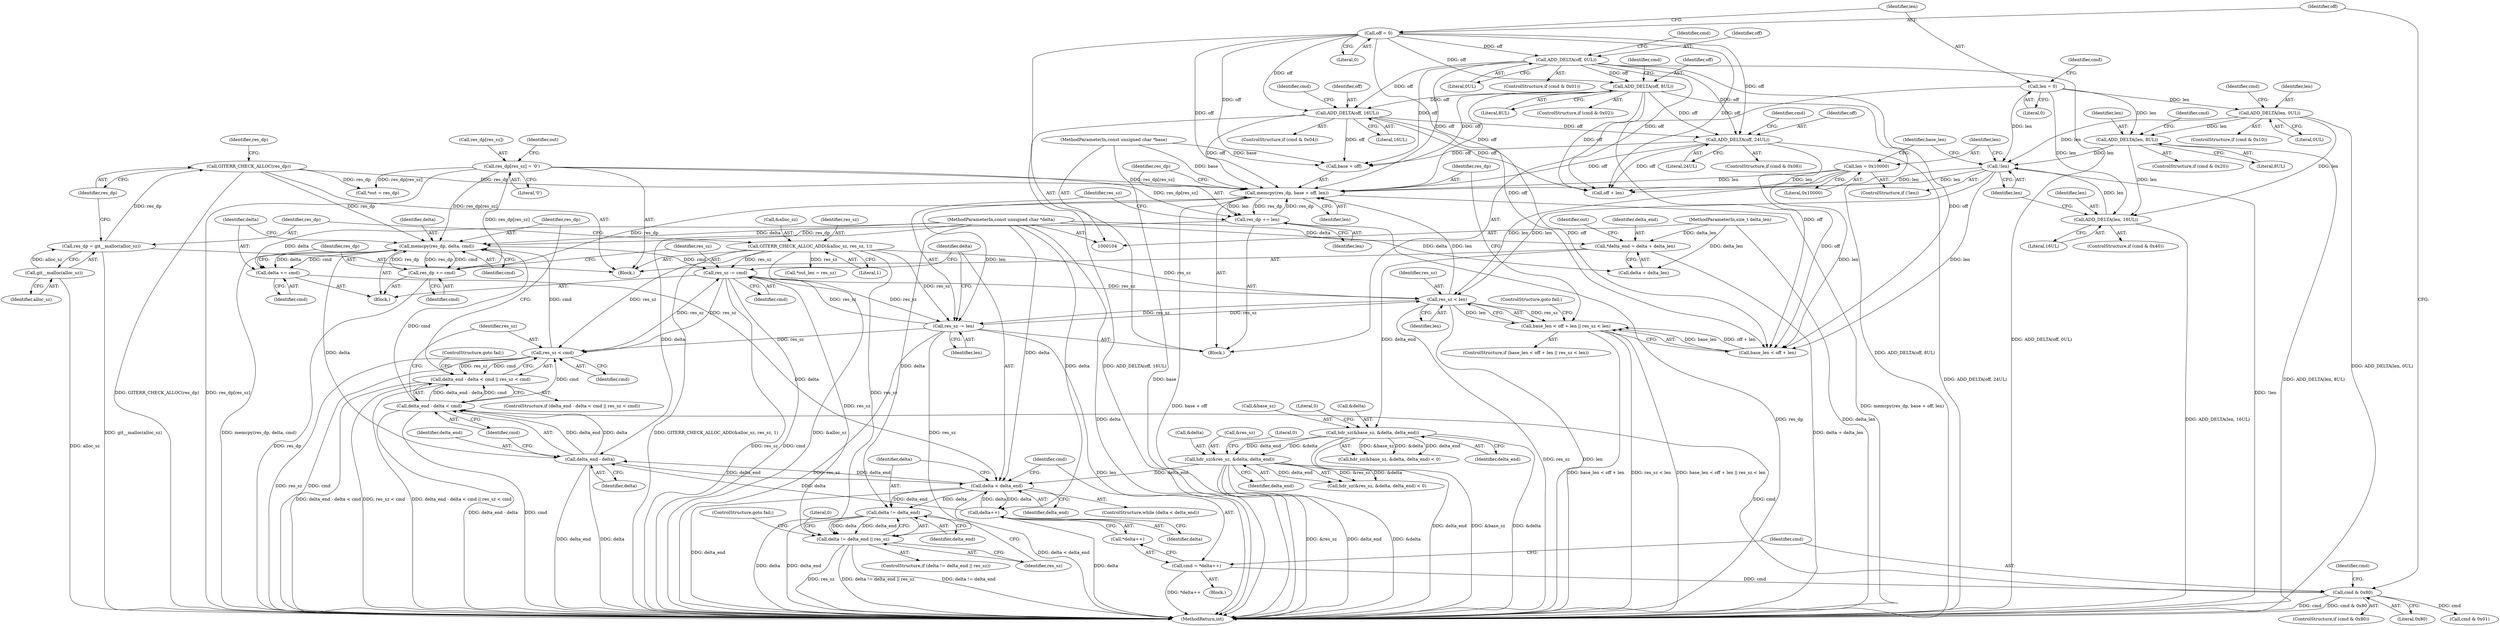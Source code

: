 digraph "0_libgit2_9844d38bed10e9ff17174434b3421b227ae710f3@API" {
"1000280" [label="(Call,memcpy(res_dp, base + off, len))"];
"1000177" [label="(Call,res_dp[res_sz] = '\0')"];
"1000314" [label="(Call,res_dp += cmd)"];
"1000307" [label="(Call,memcpy(res_dp, delta, cmd))"];
"1000286" [label="(Call,res_dp += len)"];
"1000280" [label="(Call,memcpy(res_dp, base + off, len))"];
"1000175" [label="(Call,GITERR_CHECK_ALLOC(res_dp))"];
"1000171" [label="(Call,res_dp = git__malloc(alloc_sz))"];
"1000173" [label="(Call,git__malloc(alloc_sz))"];
"1000107" [label="(MethodParameterIn,const unsigned char *base)"];
"1000232" [label="(Call,ADD_DELTA(off, 16UL))"];
"1000207" [label="(Call,off = 0)"];
"1000225" [label="(Call,ADD_DELTA(off, 8UL))"];
"1000218" [label="(Call,ADD_DELTA(off, 0UL))"];
"1000239" [label="(Call,ADD_DELTA(off, 24UL))"];
"1000276" [label="(Call,res_sz < len)"];
"1000289" [label="(Call,res_sz -= len)"];
"1000317" [label="(Call,res_sz -= cmd)"];
"1000303" [label="(Call,res_sz < cmd)"];
"1000166" [label="(Call,GITERR_CHECK_ALLOC_ADD(&alloc_sz, res_sz, 1))"];
"1000298" [label="(Call,delta_end - delta < cmd)"];
"1000299" [label="(Call,delta_end - delta)"];
"1000191" [label="(Call,delta < delta_end)"];
"1000311" [label="(Call,delta += cmd)"];
"1000109" [label="(MethodParameterIn,const unsigned char *delta)"];
"1000199" [label="(Call,delta++)"];
"1000152" [label="(Call,hdr_sz(&res_sz, &delta, delta_end))"];
"1000133" [label="(Call,hdr_sz(&base_sz, &delta, delta_end))"];
"1000113" [label="(Call,*delta_end = delta + delta_len)"];
"1000110" [label="(MethodParameterIn,size_t delta_len)"];
"1000202" [label="(Call,cmd & 0x80)"];
"1000196" [label="(Call,cmd = *delta++)"];
"1000264" [label="(Call,!len)"];
"1000253" [label="(Call,ADD_DELTA(len, 8UL))"];
"1000211" [label="(Call,len = 0)"];
"1000246" [label="(Call,ADD_DELTA(len, 0UL))"];
"1000260" [label="(Call,ADD_DELTA(len, 16UL))"];
"1000266" [label="(Call,len = 0x10000)"];
"1000270" [label="(Call,base_len < off + len || res_sz < len)"];
"1000297" [label="(Call,delta_end - delta < cmd || res_sz < cmd)"];
"1000325" [label="(Call,delta != delta_end)"];
"1000324" [label="(Call,delta != delta_end || res_sz)"];
"1000182" [label="(Call,*out = res_dp)"];
"1000242" [label="(ControlStructure,if (cmd & 0x10))"];
"1000326" [label="(Identifier,delta)"];
"1000315" [label="(Identifier,res_dp)"];
"1000220" [label="(Literal,0UL)"];
"1000258" [label="(Identifier,cmd)"];
"1000311" [label="(Call,delta += cmd)"];
"1000314" [label="(Call,res_dp += cmd)"];
"1000186" [label="(Call,*out_len = res_sz)"];
"1000151" [label="(Call,hdr_sz(&res_sz, &delta, delta_end) < 0)"];
"1000232" [label="(Call,ADD_DELTA(off, 16UL))"];
"1000273" [label="(Call,off + len)"];
"1000212" [label="(Identifier,len)"];
"1000270" [label="(Call,base_len < off + len || res_sz < len)"];
"1000301" [label="(Identifier,delta)"];
"1000277" [label="(Identifier,res_sz)"];
"1000213" [label="(Literal,0)"];
"1000219" [label="(Identifier,off)"];
"1000290" [label="(Identifier,res_sz)"];
"1000271" [label="(Call,base_len < off + len)"];
"1000211" [label="(Call,len = 0)"];
"1000124" [label="(Identifier,out)"];
"1000178" [label="(Call,res_dp[res_sz])"];
"1000240" [label="(Identifier,off)"];
"1000265" [label="(Identifier,len)"];
"1000304" [label="(Identifier,res_sz)"];
"1000228" [label="(ControlStructure,if (cmd & 0x04))"];
"1000233" [label="(Identifier,off)"];
"1000241" [label="(Literal,24UL)"];
"1000115" [label="(Call,delta + delta_len)"];
"1000179" [label="(Identifier,res_dp)"];
"1000306" [label="(ControlStructure,goto fail;)"];
"1000176" [label="(Identifier,res_dp)"];
"1000170" [label="(Literal,1)"];
"1000313" [label="(Identifier,cmd)"];
"1000132" [label="(Call,hdr_sz(&base_sz, &delta, delta_end) < 0)"];
"1000114" [label="(Identifier,delta_end)"];
"1000234" [label="(Literal,16UL)"];
"1000209" [label="(Literal,0)"];
"1000328" [label="(Identifier,res_sz)"];
"1000227" [label="(Literal,8UL)"];
"1000325" [label="(Call,delta != delta_end)"];
"1000287" [label="(Identifier,res_dp)"];
"1000319" [label="(Identifier,cmd)"];
"1000247" [label="(Identifier,len)"];
"1000177" [label="(Call,res_dp[res_sz] = '\0')"];
"1000297" [label="(Call,delta_end - delta < cmd || res_sz < cmd)"];
"1000291" [label="(Identifier,len)"];
"1000167" [label="(Call,&alloc_sz)"];
"1000256" [label="(ControlStructure,if (cmd & 0x40))"];
"1000215" [label="(Call,cmd & 0x01)"];
"1000331" [label="(Literal,0)"];
"1000205" [label="(Block,)"];
"1000248" [label="(Literal,0UL)"];
"1000109" [label="(MethodParameterIn,const unsigned char *delta)"];
"1000171" [label="(Call,res_dp = git__malloc(alloc_sz))"];
"1000323" [label="(ControlStructure,if (delta != delta_end || res_sz))"];
"1000251" [label="(Identifier,cmd)"];
"1000136" [label="(Call,&delta)"];
"1000309" [label="(Identifier,delta)"];
"1000216" [label="(Identifier,cmd)"];
"1000308" [label="(Identifier,res_dp)"];
"1000169" [label="(Identifier,res_sz)"];
"1000200" [label="(Identifier,delta)"];
"1000264" [label="(Call,!len)"];
"1000244" [label="(Identifier,cmd)"];
"1000272" [label="(Identifier,base_len)"];
"1000226" [label="(Identifier,off)"];
"1000263" [label="(ControlStructure,if (!len))"];
"1000288" [label="(Identifier,len)"];
"1000192" [label="(Identifier,delta)"];
"1000260" [label="(Call,ADD_DELTA(len, 16UL))"];
"1000310" [label="(Identifier,cmd)"];
"1000318" [label="(Identifier,res_sz)"];
"1000296" [label="(ControlStructure,if (delta_end - delta < cmd || res_sz < cmd))"];
"1000285" [label="(Identifier,len)"];
"1000279" [label="(ControlStructure,goto fail;)"];
"1000175" [label="(Call,GITERR_CHECK_ALLOC(res_dp))"];
"1000281" [label="(Identifier,res_dp)"];
"1000294" [label="(Identifier,cmd)"];
"1000249" [label="(ControlStructure,if (cmd & 0x20))"];
"1000303" [label="(Call,res_sz < cmd)"];
"1000157" [label="(Identifier,delta_end)"];
"1000111" [label="(Block,)"];
"1000155" [label="(Call,&delta)"];
"1000204" [label="(Literal,0x80)"];
"1000110" [label="(MethodParameterIn,size_t delta_len)"];
"1000305" [label="(Identifier,cmd)"];
"1000190" [label="(ControlStructure,while (delta < delta_end))"];
"1000289" [label="(Call,res_sz -= len)"];
"1000299" [label="(Call,delta_end - delta)"];
"1000230" [label="(Identifier,cmd)"];
"1000300" [label="(Identifier,delta_end)"];
"1000153" [label="(Call,&res_sz)"];
"1000133" [label="(Call,hdr_sz(&base_sz, &delta, delta_end))"];
"1000107" [label="(MethodParameterIn,const unsigned char *base)"];
"1000282" [label="(Call,base + off)"];
"1000269" [label="(ControlStructure,if (base_len < off + len || res_sz < len))"];
"1000329" [label="(ControlStructure,goto fail;)"];
"1000253" [label="(Call,ADD_DELTA(len, 8UL))"];
"1000268" [label="(Literal,0x10000)"];
"1000134" [label="(Call,&base_sz)"];
"1000280" [label="(Call,memcpy(res_dp, base + off, len))"];
"1000174" [label="(Identifier,alloc_sz)"];
"1000152" [label="(Call,hdr_sz(&res_sz, &delta, delta_end))"];
"1000276" [label="(Call,res_sz < len)"];
"1000317" [label="(Call,res_sz -= cmd)"];
"1000158" [label="(Literal,0)"];
"1000208" [label="(Identifier,off)"];
"1000262" [label="(Literal,16UL)"];
"1000324" [label="(Call,delta != delta_end || res_sz)"];
"1000254" [label="(Identifier,len)"];
"1000278" [label="(Identifier,len)"];
"1000327" [label="(Identifier,delta_end)"];
"1000197" [label="(Identifier,cmd)"];
"1000166" [label="(Call,GITERR_CHECK_ALLOC_ADD(&alloc_sz, res_sz, 1))"];
"1000139" [label="(Literal,0)"];
"1000307" [label="(Call,memcpy(res_dp, delta, cmd))"];
"1000198" [label="(Call,*delta++)"];
"1000196" [label="(Call,cmd = *delta++)"];
"1000316" [label="(Identifier,cmd)"];
"1000221" [label="(ControlStructure,if (cmd & 0x02))"];
"1000267" [label="(Identifier,len)"];
"1000246" [label="(Call,ADD_DELTA(len, 0UL))"];
"1000191" [label="(Call,delta < delta_end)"];
"1000223" [label="(Identifier,cmd)"];
"1000194" [label="(Block,)"];
"1000225" [label="(Call,ADD_DELTA(off, 8UL))"];
"1000295" [label="(Block,)"];
"1000286" [label="(Call,res_dp += len)"];
"1000113" [label="(Call,*delta_end = delta + delta_len)"];
"1000184" [label="(Identifier,out)"];
"1000138" [label="(Identifier,delta_end)"];
"1000214" [label="(ControlStructure,if (cmd & 0x01))"];
"1000203" [label="(Identifier,cmd)"];
"1000298" [label="(Call,delta_end - delta < cmd)"];
"1000312" [label="(Identifier,delta)"];
"1000237" [label="(Identifier,cmd)"];
"1000266" [label="(Call,len = 0x10000)"];
"1000207" [label="(Call,off = 0)"];
"1000255" [label="(Literal,8UL)"];
"1000235" [label="(ControlStructure,if (cmd & 0x08))"];
"1000202" [label="(Call,cmd & 0x80)"];
"1000350" [label="(MethodReturn,int)"];
"1000201" [label="(ControlStructure,if (cmd & 0x80))"];
"1000261" [label="(Identifier,len)"];
"1000218" [label="(Call,ADD_DELTA(off, 0UL))"];
"1000173" [label="(Call,git__malloc(alloc_sz))"];
"1000172" [label="(Identifier,res_dp)"];
"1000199" [label="(Call,delta++)"];
"1000193" [label="(Identifier,delta_end)"];
"1000302" [label="(Identifier,cmd)"];
"1000239" [label="(Call,ADD_DELTA(off, 24UL))"];
"1000181" [label="(Literal,'\0')"];
"1000280" -> "1000205"  [label="AST: "];
"1000280" -> "1000285"  [label="CFG: "];
"1000281" -> "1000280"  [label="AST: "];
"1000282" -> "1000280"  [label="AST: "];
"1000285" -> "1000280"  [label="AST: "];
"1000287" -> "1000280"  [label="CFG: "];
"1000280" -> "1000350"  [label="DDG: base + off"];
"1000280" -> "1000350"  [label="DDG: memcpy(res_dp, base + off, len)"];
"1000177" -> "1000280"  [label="DDG: res_dp[res_sz]"];
"1000314" -> "1000280"  [label="DDG: res_dp"];
"1000286" -> "1000280"  [label="DDG: res_dp"];
"1000175" -> "1000280"  [label="DDG: res_dp"];
"1000107" -> "1000280"  [label="DDG: base"];
"1000232" -> "1000280"  [label="DDG: off"];
"1000239" -> "1000280"  [label="DDG: off"];
"1000207" -> "1000280"  [label="DDG: off"];
"1000225" -> "1000280"  [label="DDG: off"];
"1000218" -> "1000280"  [label="DDG: off"];
"1000276" -> "1000280"  [label="DDG: len"];
"1000264" -> "1000280"  [label="DDG: len"];
"1000266" -> "1000280"  [label="DDG: len"];
"1000280" -> "1000286"  [label="DDG: len"];
"1000280" -> "1000286"  [label="DDG: res_dp"];
"1000280" -> "1000289"  [label="DDG: len"];
"1000177" -> "1000111"  [label="AST: "];
"1000177" -> "1000181"  [label="CFG: "];
"1000178" -> "1000177"  [label="AST: "];
"1000181" -> "1000177"  [label="AST: "];
"1000184" -> "1000177"  [label="CFG: "];
"1000177" -> "1000350"  [label="DDG: res_dp[res_sz]"];
"1000177" -> "1000182"  [label="DDG: res_dp[res_sz]"];
"1000177" -> "1000286"  [label="DDG: res_dp[res_sz]"];
"1000177" -> "1000307"  [label="DDG: res_dp[res_sz]"];
"1000177" -> "1000314"  [label="DDG: res_dp[res_sz]"];
"1000314" -> "1000295"  [label="AST: "];
"1000314" -> "1000316"  [label="CFG: "];
"1000315" -> "1000314"  [label="AST: "];
"1000316" -> "1000314"  [label="AST: "];
"1000318" -> "1000314"  [label="CFG: "];
"1000314" -> "1000350"  [label="DDG: res_dp"];
"1000314" -> "1000307"  [label="DDG: res_dp"];
"1000307" -> "1000314"  [label="DDG: cmd"];
"1000307" -> "1000314"  [label="DDG: res_dp"];
"1000307" -> "1000295"  [label="AST: "];
"1000307" -> "1000310"  [label="CFG: "];
"1000308" -> "1000307"  [label="AST: "];
"1000309" -> "1000307"  [label="AST: "];
"1000310" -> "1000307"  [label="AST: "];
"1000312" -> "1000307"  [label="CFG: "];
"1000307" -> "1000350"  [label="DDG: memcpy(res_dp, delta, cmd)"];
"1000286" -> "1000307"  [label="DDG: res_dp"];
"1000175" -> "1000307"  [label="DDG: res_dp"];
"1000299" -> "1000307"  [label="DDG: delta"];
"1000109" -> "1000307"  [label="DDG: delta"];
"1000303" -> "1000307"  [label="DDG: cmd"];
"1000298" -> "1000307"  [label="DDG: cmd"];
"1000307" -> "1000311"  [label="DDG: cmd"];
"1000307" -> "1000311"  [label="DDG: delta"];
"1000307" -> "1000317"  [label="DDG: cmd"];
"1000286" -> "1000205"  [label="AST: "];
"1000286" -> "1000288"  [label="CFG: "];
"1000287" -> "1000286"  [label="AST: "];
"1000288" -> "1000286"  [label="AST: "];
"1000290" -> "1000286"  [label="CFG: "];
"1000286" -> "1000350"  [label="DDG: res_dp"];
"1000175" -> "1000111"  [label="AST: "];
"1000175" -> "1000176"  [label="CFG: "];
"1000176" -> "1000175"  [label="AST: "];
"1000179" -> "1000175"  [label="CFG: "];
"1000175" -> "1000350"  [label="DDG: GITERR_CHECK_ALLOC(res_dp)"];
"1000171" -> "1000175"  [label="DDG: res_dp"];
"1000175" -> "1000182"  [label="DDG: res_dp"];
"1000171" -> "1000111"  [label="AST: "];
"1000171" -> "1000173"  [label="CFG: "];
"1000172" -> "1000171"  [label="AST: "];
"1000173" -> "1000171"  [label="AST: "];
"1000176" -> "1000171"  [label="CFG: "];
"1000171" -> "1000350"  [label="DDG: git__malloc(alloc_sz)"];
"1000173" -> "1000171"  [label="DDG: alloc_sz"];
"1000173" -> "1000174"  [label="CFG: "];
"1000174" -> "1000173"  [label="AST: "];
"1000173" -> "1000350"  [label="DDG: alloc_sz"];
"1000107" -> "1000104"  [label="AST: "];
"1000107" -> "1000350"  [label="DDG: base"];
"1000107" -> "1000282"  [label="DDG: base"];
"1000232" -> "1000228"  [label="AST: "];
"1000232" -> "1000234"  [label="CFG: "];
"1000233" -> "1000232"  [label="AST: "];
"1000234" -> "1000232"  [label="AST: "];
"1000237" -> "1000232"  [label="CFG: "];
"1000232" -> "1000350"  [label="DDG: ADD_DELTA(off, 16UL)"];
"1000207" -> "1000232"  [label="DDG: off"];
"1000225" -> "1000232"  [label="DDG: off"];
"1000218" -> "1000232"  [label="DDG: off"];
"1000232" -> "1000239"  [label="DDG: off"];
"1000232" -> "1000271"  [label="DDG: off"];
"1000232" -> "1000273"  [label="DDG: off"];
"1000232" -> "1000282"  [label="DDG: off"];
"1000207" -> "1000205"  [label="AST: "];
"1000207" -> "1000209"  [label="CFG: "];
"1000208" -> "1000207"  [label="AST: "];
"1000209" -> "1000207"  [label="AST: "];
"1000212" -> "1000207"  [label="CFG: "];
"1000207" -> "1000218"  [label="DDG: off"];
"1000207" -> "1000225"  [label="DDG: off"];
"1000207" -> "1000239"  [label="DDG: off"];
"1000207" -> "1000271"  [label="DDG: off"];
"1000207" -> "1000273"  [label="DDG: off"];
"1000207" -> "1000282"  [label="DDG: off"];
"1000225" -> "1000221"  [label="AST: "];
"1000225" -> "1000227"  [label="CFG: "];
"1000226" -> "1000225"  [label="AST: "];
"1000227" -> "1000225"  [label="AST: "];
"1000230" -> "1000225"  [label="CFG: "];
"1000225" -> "1000350"  [label="DDG: ADD_DELTA(off, 8UL)"];
"1000218" -> "1000225"  [label="DDG: off"];
"1000225" -> "1000239"  [label="DDG: off"];
"1000225" -> "1000271"  [label="DDG: off"];
"1000225" -> "1000273"  [label="DDG: off"];
"1000225" -> "1000282"  [label="DDG: off"];
"1000218" -> "1000214"  [label="AST: "];
"1000218" -> "1000220"  [label="CFG: "];
"1000219" -> "1000218"  [label="AST: "];
"1000220" -> "1000218"  [label="AST: "];
"1000223" -> "1000218"  [label="CFG: "];
"1000218" -> "1000350"  [label="DDG: ADD_DELTA(off, 0UL)"];
"1000218" -> "1000239"  [label="DDG: off"];
"1000218" -> "1000271"  [label="DDG: off"];
"1000218" -> "1000273"  [label="DDG: off"];
"1000218" -> "1000282"  [label="DDG: off"];
"1000239" -> "1000235"  [label="AST: "];
"1000239" -> "1000241"  [label="CFG: "];
"1000240" -> "1000239"  [label="AST: "];
"1000241" -> "1000239"  [label="AST: "];
"1000244" -> "1000239"  [label="CFG: "];
"1000239" -> "1000350"  [label="DDG: ADD_DELTA(off, 24UL)"];
"1000239" -> "1000271"  [label="DDG: off"];
"1000239" -> "1000273"  [label="DDG: off"];
"1000239" -> "1000282"  [label="DDG: off"];
"1000276" -> "1000270"  [label="AST: "];
"1000276" -> "1000278"  [label="CFG: "];
"1000277" -> "1000276"  [label="AST: "];
"1000278" -> "1000276"  [label="AST: "];
"1000270" -> "1000276"  [label="CFG: "];
"1000276" -> "1000350"  [label="DDG: len"];
"1000276" -> "1000350"  [label="DDG: res_sz"];
"1000276" -> "1000270"  [label="DDG: res_sz"];
"1000276" -> "1000270"  [label="DDG: len"];
"1000289" -> "1000276"  [label="DDG: res_sz"];
"1000317" -> "1000276"  [label="DDG: res_sz"];
"1000166" -> "1000276"  [label="DDG: res_sz"];
"1000264" -> "1000276"  [label="DDG: len"];
"1000266" -> "1000276"  [label="DDG: len"];
"1000276" -> "1000289"  [label="DDG: res_sz"];
"1000289" -> "1000205"  [label="AST: "];
"1000289" -> "1000291"  [label="CFG: "];
"1000290" -> "1000289"  [label="AST: "];
"1000291" -> "1000289"  [label="AST: "];
"1000192" -> "1000289"  [label="CFG: "];
"1000289" -> "1000350"  [label="DDG: len"];
"1000289" -> "1000350"  [label="DDG: res_sz"];
"1000317" -> "1000289"  [label="DDG: res_sz"];
"1000166" -> "1000289"  [label="DDG: res_sz"];
"1000289" -> "1000303"  [label="DDG: res_sz"];
"1000289" -> "1000317"  [label="DDG: res_sz"];
"1000289" -> "1000324"  [label="DDG: res_sz"];
"1000317" -> "1000295"  [label="AST: "];
"1000317" -> "1000319"  [label="CFG: "];
"1000318" -> "1000317"  [label="AST: "];
"1000319" -> "1000317"  [label="AST: "];
"1000192" -> "1000317"  [label="CFG: "];
"1000317" -> "1000350"  [label="DDG: res_sz"];
"1000317" -> "1000350"  [label="DDG: cmd"];
"1000317" -> "1000303"  [label="DDG: res_sz"];
"1000303" -> "1000317"  [label="DDG: res_sz"];
"1000166" -> "1000317"  [label="DDG: res_sz"];
"1000317" -> "1000324"  [label="DDG: res_sz"];
"1000303" -> "1000297"  [label="AST: "];
"1000303" -> "1000305"  [label="CFG: "];
"1000304" -> "1000303"  [label="AST: "];
"1000305" -> "1000303"  [label="AST: "];
"1000297" -> "1000303"  [label="CFG: "];
"1000303" -> "1000350"  [label="DDG: res_sz"];
"1000303" -> "1000350"  [label="DDG: cmd"];
"1000303" -> "1000297"  [label="DDG: res_sz"];
"1000303" -> "1000297"  [label="DDG: cmd"];
"1000166" -> "1000303"  [label="DDG: res_sz"];
"1000298" -> "1000303"  [label="DDG: cmd"];
"1000166" -> "1000111"  [label="AST: "];
"1000166" -> "1000170"  [label="CFG: "];
"1000167" -> "1000166"  [label="AST: "];
"1000169" -> "1000166"  [label="AST: "];
"1000170" -> "1000166"  [label="AST: "];
"1000172" -> "1000166"  [label="CFG: "];
"1000166" -> "1000350"  [label="DDG: GITERR_CHECK_ALLOC_ADD(&alloc_sz, res_sz, 1)"];
"1000166" -> "1000350"  [label="DDG: &alloc_sz"];
"1000166" -> "1000186"  [label="DDG: res_sz"];
"1000166" -> "1000324"  [label="DDG: res_sz"];
"1000298" -> "1000297"  [label="AST: "];
"1000298" -> "1000302"  [label="CFG: "];
"1000299" -> "1000298"  [label="AST: "];
"1000302" -> "1000298"  [label="AST: "];
"1000304" -> "1000298"  [label="CFG: "];
"1000297" -> "1000298"  [label="CFG: "];
"1000298" -> "1000350"  [label="DDG: delta_end - delta"];
"1000298" -> "1000350"  [label="DDG: cmd"];
"1000298" -> "1000297"  [label="DDG: delta_end - delta"];
"1000298" -> "1000297"  [label="DDG: cmd"];
"1000299" -> "1000298"  [label="DDG: delta_end"];
"1000299" -> "1000298"  [label="DDG: delta"];
"1000202" -> "1000298"  [label="DDG: cmd"];
"1000299" -> "1000301"  [label="CFG: "];
"1000300" -> "1000299"  [label="AST: "];
"1000301" -> "1000299"  [label="AST: "];
"1000302" -> "1000299"  [label="CFG: "];
"1000299" -> "1000350"  [label="DDG: delta"];
"1000299" -> "1000350"  [label="DDG: delta_end"];
"1000299" -> "1000191"  [label="DDG: delta_end"];
"1000191" -> "1000299"  [label="DDG: delta_end"];
"1000199" -> "1000299"  [label="DDG: delta"];
"1000109" -> "1000299"  [label="DDG: delta"];
"1000191" -> "1000190"  [label="AST: "];
"1000191" -> "1000193"  [label="CFG: "];
"1000192" -> "1000191"  [label="AST: "];
"1000193" -> "1000191"  [label="AST: "];
"1000197" -> "1000191"  [label="CFG: "];
"1000326" -> "1000191"  [label="CFG: "];
"1000191" -> "1000350"  [label="DDG: delta < delta_end"];
"1000191" -> "1000350"  [label="DDG: delta_end"];
"1000311" -> "1000191"  [label="DDG: delta"];
"1000199" -> "1000191"  [label="DDG: delta"];
"1000109" -> "1000191"  [label="DDG: delta"];
"1000152" -> "1000191"  [label="DDG: delta_end"];
"1000191" -> "1000199"  [label="DDG: delta"];
"1000191" -> "1000325"  [label="DDG: delta"];
"1000191" -> "1000325"  [label="DDG: delta_end"];
"1000311" -> "1000295"  [label="AST: "];
"1000311" -> "1000313"  [label="CFG: "];
"1000312" -> "1000311"  [label="AST: "];
"1000313" -> "1000311"  [label="AST: "];
"1000315" -> "1000311"  [label="CFG: "];
"1000109" -> "1000311"  [label="DDG: delta"];
"1000109" -> "1000104"  [label="AST: "];
"1000109" -> "1000350"  [label="DDG: delta"];
"1000109" -> "1000113"  [label="DDG: delta"];
"1000109" -> "1000115"  [label="DDG: delta"];
"1000109" -> "1000199"  [label="DDG: delta"];
"1000109" -> "1000325"  [label="DDG: delta"];
"1000199" -> "1000198"  [label="AST: "];
"1000199" -> "1000200"  [label="CFG: "];
"1000200" -> "1000199"  [label="AST: "];
"1000198" -> "1000199"  [label="CFG: "];
"1000199" -> "1000350"  [label="DDG: delta"];
"1000152" -> "1000151"  [label="AST: "];
"1000152" -> "1000157"  [label="CFG: "];
"1000153" -> "1000152"  [label="AST: "];
"1000155" -> "1000152"  [label="AST: "];
"1000157" -> "1000152"  [label="AST: "];
"1000158" -> "1000152"  [label="CFG: "];
"1000152" -> "1000350"  [label="DDG: delta_end"];
"1000152" -> "1000350"  [label="DDG: &delta"];
"1000152" -> "1000350"  [label="DDG: &res_sz"];
"1000152" -> "1000151"  [label="DDG: &res_sz"];
"1000152" -> "1000151"  [label="DDG: &delta"];
"1000152" -> "1000151"  [label="DDG: delta_end"];
"1000133" -> "1000152"  [label="DDG: &delta"];
"1000133" -> "1000152"  [label="DDG: delta_end"];
"1000133" -> "1000132"  [label="AST: "];
"1000133" -> "1000138"  [label="CFG: "];
"1000134" -> "1000133"  [label="AST: "];
"1000136" -> "1000133"  [label="AST: "];
"1000138" -> "1000133"  [label="AST: "];
"1000139" -> "1000133"  [label="CFG: "];
"1000133" -> "1000350"  [label="DDG: &base_sz"];
"1000133" -> "1000350"  [label="DDG: &delta"];
"1000133" -> "1000350"  [label="DDG: delta_end"];
"1000133" -> "1000132"  [label="DDG: &base_sz"];
"1000133" -> "1000132"  [label="DDG: &delta"];
"1000133" -> "1000132"  [label="DDG: delta_end"];
"1000113" -> "1000133"  [label="DDG: delta_end"];
"1000113" -> "1000111"  [label="AST: "];
"1000113" -> "1000115"  [label="CFG: "];
"1000114" -> "1000113"  [label="AST: "];
"1000115" -> "1000113"  [label="AST: "];
"1000124" -> "1000113"  [label="CFG: "];
"1000113" -> "1000350"  [label="DDG: delta + delta_len"];
"1000110" -> "1000113"  [label="DDG: delta_len"];
"1000110" -> "1000104"  [label="AST: "];
"1000110" -> "1000350"  [label="DDG: delta_len"];
"1000110" -> "1000115"  [label="DDG: delta_len"];
"1000202" -> "1000201"  [label="AST: "];
"1000202" -> "1000204"  [label="CFG: "];
"1000203" -> "1000202"  [label="AST: "];
"1000204" -> "1000202"  [label="AST: "];
"1000208" -> "1000202"  [label="CFG: "];
"1000294" -> "1000202"  [label="CFG: "];
"1000202" -> "1000350"  [label="DDG: cmd"];
"1000202" -> "1000350"  [label="DDG: cmd & 0x80"];
"1000196" -> "1000202"  [label="DDG: cmd"];
"1000202" -> "1000215"  [label="DDG: cmd"];
"1000196" -> "1000194"  [label="AST: "];
"1000196" -> "1000198"  [label="CFG: "];
"1000197" -> "1000196"  [label="AST: "];
"1000198" -> "1000196"  [label="AST: "];
"1000203" -> "1000196"  [label="CFG: "];
"1000196" -> "1000350"  [label="DDG: *delta++"];
"1000264" -> "1000263"  [label="AST: "];
"1000264" -> "1000265"  [label="CFG: "];
"1000265" -> "1000264"  [label="AST: "];
"1000267" -> "1000264"  [label="CFG: "];
"1000272" -> "1000264"  [label="CFG: "];
"1000264" -> "1000350"  [label="DDG: !len"];
"1000253" -> "1000264"  [label="DDG: len"];
"1000211" -> "1000264"  [label="DDG: len"];
"1000260" -> "1000264"  [label="DDG: len"];
"1000246" -> "1000264"  [label="DDG: len"];
"1000264" -> "1000271"  [label="DDG: len"];
"1000264" -> "1000273"  [label="DDG: len"];
"1000253" -> "1000249"  [label="AST: "];
"1000253" -> "1000255"  [label="CFG: "];
"1000254" -> "1000253"  [label="AST: "];
"1000255" -> "1000253"  [label="AST: "];
"1000258" -> "1000253"  [label="CFG: "];
"1000253" -> "1000350"  [label="DDG: ADD_DELTA(len, 8UL)"];
"1000211" -> "1000253"  [label="DDG: len"];
"1000246" -> "1000253"  [label="DDG: len"];
"1000253" -> "1000260"  [label="DDG: len"];
"1000211" -> "1000205"  [label="AST: "];
"1000211" -> "1000213"  [label="CFG: "];
"1000212" -> "1000211"  [label="AST: "];
"1000213" -> "1000211"  [label="AST: "];
"1000216" -> "1000211"  [label="CFG: "];
"1000211" -> "1000246"  [label="DDG: len"];
"1000211" -> "1000260"  [label="DDG: len"];
"1000246" -> "1000242"  [label="AST: "];
"1000246" -> "1000248"  [label="CFG: "];
"1000247" -> "1000246"  [label="AST: "];
"1000248" -> "1000246"  [label="AST: "];
"1000251" -> "1000246"  [label="CFG: "];
"1000246" -> "1000350"  [label="DDG: ADD_DELTA(len, 0UL)"];
"1000246" -> "1000260"  [label="DDG: len"];
"1000260" -> "1000256"  [label="AST: "];
"1000260" -> "1000262"  [label="CFG: "];
"1000261" -> "1000260"  [label="AST: "];
"1000262" -> "1000260"  [label="AST: "];
"1000265" -> "1000260"  [label="CFG: "];
"1000260" -> "1000350"  [label="DDG: ADD_DELTA(len, 16UL)"];
"1000266" -> "1000263"  [label="AST: "];
"1000266" -> "1000268"  [label="CFG: "];
"1000267" -> "1000266"  [label="AST: "];
"1000268" -> "1000266"  [label="AST: "];
"1000272" -> "1000266"  [label="CFG: "];
"1000266" -> "1000271"  [label="DDG: len"];
"1000266" -> "1000273"  [label="DDG: len"];
"1000270" -> "1000269"  [label="AST: "];
"1000270" -> "1000271"  [label="CFG: "];
"1000271" -> "1000270"  [label="AST: "];
"1000279" -> "1000270"  [label="CFG: "];
"1000281" -> "1000270"  [label="CFG: "];
"1000270" -> "1000350"  [label="DDG: res_sz < len"];
"1000270" -> "1000350"  [label="DDG: base_len < off + len || res_sz < len"];
"1000270" -> "1000350"  [label="DDG: base_len < off + len"];
"1000271" -> "1000270"  [label="DDG: base_len"];
"1000271" -> "1000270"  [label="DDG: off + len"];
"1000297" -> "1000296"  [label="AST: "];
"1000306" -> "1000297"  [label="CFG: "];
"1000308" -> "1000297"  [label="CFG: "];
"1000297" -> "1000350"  [label="DDG: res_sz < cmd"];
"1000297" -> "1000350"  [label="DDG: delta_end - delta < cmd || res_sz < cmd"];
"1000297" -> "1000350"  [label="DDG: delta_end - delta < cmd"];
"1000325" -> "1000324"  [label="AST: "];
"1000325" -> "1000327"  [label="CFG: "];
"1000326" -> "1000325"  [label="AST: "];
"1000327" -> "1000325"  [label="AST: "];
"1000328" -> "1000325"  [label="CFG: "];
"1000324" -> "1000325"  [label="CFG: "];
"1000325" -> "1000350"  [label="DDG: delta"];
"1000325" -> "1000350"  [label="DDG: delta_end"];
"1000325" -> "1000324"  [label="DDG: delta"];
"1000325" -> "1000324"  [label="DDG: delta_end"];
"1000324" -> "1000323"  [label="AST: "];
"1000324" -> "1000328"  [label="CFG: "];
"1000328" -> "1000324"  [label="AST: "];
"1000329" -> "1000324"  [label="CFG: "];
"1000331" -> "1000324"  [label="CFG: "];
"1000324" -> "1000350"  [label="DDG: res_sz"];
"1000324" -> "1000350"  [label="DDG: delta != delta_end || res_sz"];
"1000324" -> "1000350"  [label="DDG: delta != delta_end"];
}
